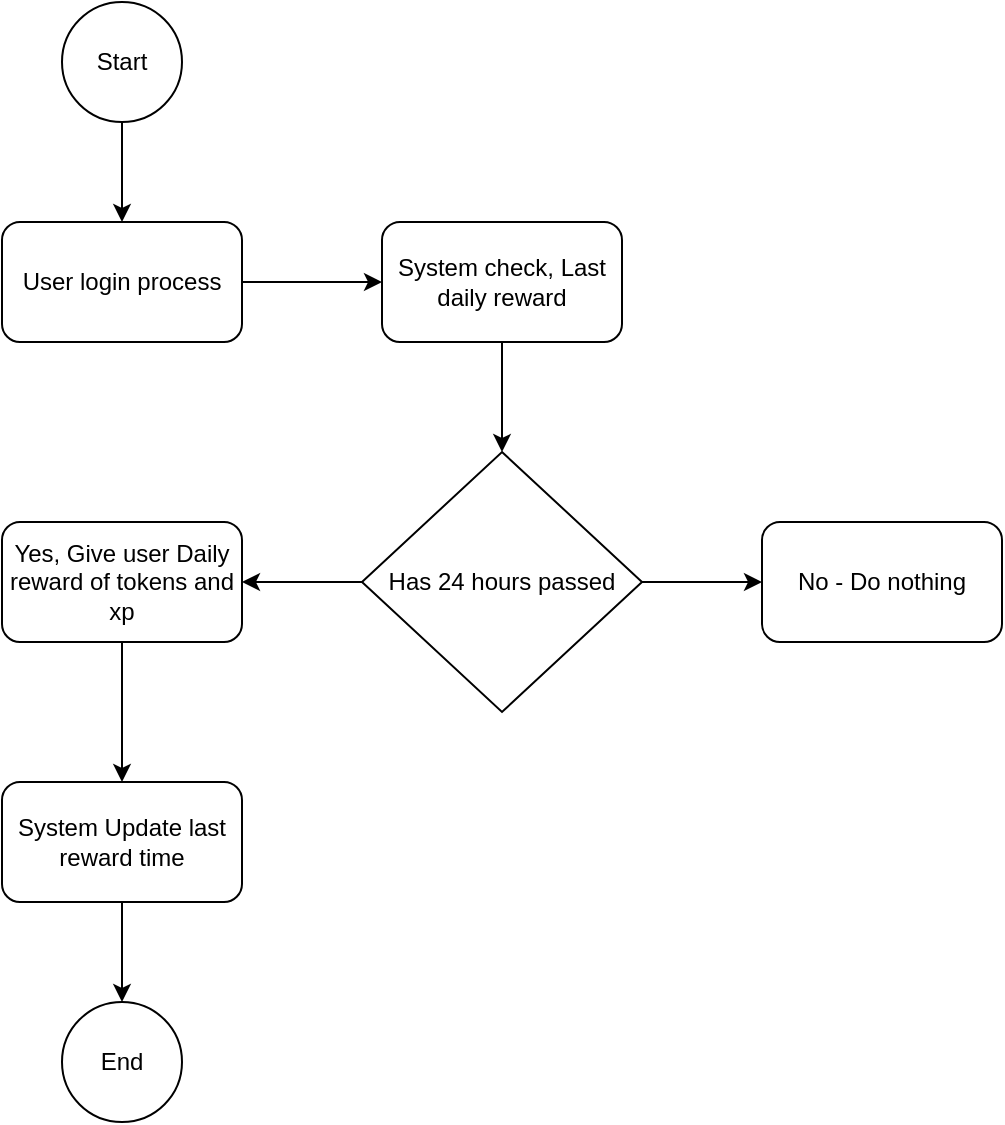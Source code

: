 <mxfile version="26.0.11">
  <diagram name="Page-1" id="d-wwI_X9RKu46ofJgFMJ">
    <mxGraphModel dx="1434" dy="772" grid="1" gridSize="10" guides="1" tooltips="1" connect="1" arrows="1" fold="1" page="1" pageScale="1" pageWidth="850" pageHeight="1100" math="0" shadow="0">
      <root>
        <mxCell id="0" />
        <mxCell id="1" parent="0" />
        <mxCell id="XPSIegx5KjNXDt0aVGfi-2" value="Start" style="ellipse;whiteSpace=wrap;html=1;aspect=fixed;" vertex="1" parent="1">
          <mxGeometry x="130" y="140" width="60" height="60" as="geometry" />
        </mxCell>
        <mxCell id="XPSIegx5KjNXDt0aVGfi-3" value="User login process" style="rounded=1;whiteSpace=wrap;html=1;" vertex="1" parent="1">
          <mxGeometry x="100" y="250" width="120" height="60" as="geometry" />
        </mxCell>
        <mxCell id="XPSIegx5KjNXDt0aVGfi-4" value="Yes, Give user Daily reward of tokens and xp" style="rounded=1;whiteSpace=wrap;html=1;" vertex="1" parent="1">
          <mxGeometry x="100" y="400" width="120" height="60" as="geometry" />
        </mxCell>
        <mxCell id="XPSIegx5KjNXDt0aVGfi-5" value="System check, Last daily reward" style="rounded=1;whiteSpace=wrap;html=1;" vertex="1" parent="1">
          <mxGeometry x="290" y="250" width="120" height="60" as="geometry" />
        </mxCell>
        <mxCell id="XPSIegx5KjNXDt0aVGfi-6" value="No - Do nothing" style="rounded=1;whiteSpace=wrap;html=1;" vertex="1" parent="1">
          <mxGeometry x="480" y="400" width="120" height="60" as="geometry" />
        </mxCell>
        <mxCell id="XPSIegx5KjNXDt0aVGfi-7" value="Has 24 hours passed" style="rhombus;whiteSpace=wrap;html=1;" vertex="1" parent="1">
          <mxGeometry x="280" y="365" width="140" height="130" as="geometry" />
        </mxCell>
        <mxCell id="XPSIegx5KjNXDt0aVGfi-8" value="System Update last reward time" style="rounded=1;whiteSpace=wrap;html=1;" vertex="1" parent="1">
          <mxGeometry x="100" y="530" width="120" height="60" as="geometry" />
        </mxCell>
        <mxCell id="XPSIegx5KjNXDt0aVGfi-9" value="" style="endArrow=classic;html=1;rounded=0;entryX=0;entryY=0.5;entryDx=0;entryDy=0;exitX=1;exitY=0.5;exitDx=0;exitDy=0;" edge="1" parent="1" source="XPSIegx5KjNXDt0aVGfi-7" target="XPSIegx5KjNXDt0aVGfi-6">
          <mxGeometry width="50" height="50" relative="1" as="geometry">
            <mxPoint x="450" y="460" as="sourcePoint" />
            <mxPoint x="450" y="370" as="targetPoint" />
          </mxGeometry>
        </mxCell>
        <mxCell id="XPSIegx5KjNXDt0aVGfi-10" value="" style="endArrow=classic;html=1;rounded=0;exitX=0.5;exitY=1;exitDx=0;exitDy=0;entryX=0.5;entryY=0;entryDx=0;entryDy=0;" edge="1" parent="1" source="XPSIegx5KjNXDt0aVGfi-5" target="XPSIegx5KjNXDt0aVGfi-7">
          <mxGeometry width="50" height="50" relative="1" as="geometry">
            <mxPoint x="400" y="420" as="sourcePoint" />
            <mxPoint x="450" y="370" as="targetPoint" />
          </mxGeometry>
        </mxCell>
        <mxCell id="XPSIegx5KjNXDt0aVGfi-11" value="" style="endArrow=classic;html=1;rounded=0;entryX=0.5;entryY=0;entryDx=0;entryDy=0;exitX=0.5;exitY=1;exitDx=0;exitDy=0;" edge="1" parent="1" source="XPSIegx5KjNXDt0aVGfi-2" target="XPSIegx5KjNXDt0aVGfi-3">
          <mxGeometry width="50" height="50" relative="1" as="geometry">
            <mxPoint x="400" y="420" as="sourcePoint" />
            <mxPoint x="450" y="370" as="targetPoint" />
          </mxGeometry>
        </mxCell>
        <mxCell id="XPSIegx5KjNXDt0aVGfi-12" value="" style="endArrow=classic;html=1;rounded=0;exitX=1;exitY=0.5;exitDx=0;exitDy=0;entryX=0;entryY=0.5;entryDx=0;entryDy=0;" edge="1" parent="1" source="XPSIegx5KjNXDt0aVGfi-3" target="XPSIegx5KjNXDt0aVGfi-5">
          <mxGeometry width="50" height="50" relative="1" as="geometry">
            <mxPoint x="400" y="420" as="sourcePoint" />
            <mxPoint x="450" y="370" as="targetPoint" />
          </mxGeometry>
        </mxCell>
        <mxCell id="XPSIegx5KjNXDt0aVGfi-13" value="" style="endArrow=classic;html=1;rounded=0;exitX=0;exitY=0.5;exitDx=0;exitDy=0;entryX=1;entryY=0.5;entryDx=0;entryDy=0;" edge="1" parent="1" source="XPSIegx5KjNXDt0aVGfi-7" target="XPSIegx5KjNXDt0aVGfi-4">
          <mxGeometry width="50" height="50" relative="1" as="geometry">
            <mxPoint x="400" y="420" as="sourcePoint" />
            <mxPoint x="450" y="370" as="targetPoint" />
          </mxGeometry>
        </mxCell>
        <mxCell id="XPSIegx5KjNXDt0aVGfi-14" value="" style="endArrow=classic;html=1;rounded=0;exitX=0.5;exitY=1;exitDx=0;exitDy=0;" edge="1" parent="1" source="XPSIegx5KjNXDt0aVGfi-4" target="XPSIegx5KjNXDt0aVGfi-8">
          <mxGeometry width="50" height="50" relative="1" as="geometry">
            <mxPoint x="400" y="420" as="sourcePoint" />
            <mxPoint x="450" y="370" as="targetPoint" />
          </mxGeometry>
        </mxCell>
        <mxCell id="XPSIegx5KjNXDt0aVGfi-15" value="End" style="ellipse;whiteSpace=wrap;html=1;aspect=fixed;" vertex="1" parent="1">
          <mxGeometry x="130" y="640" width="60" height="60" as="geometry" />
        </mxCell>
        <mxCell id="XPSIegx5KjNXDt0aVGfi-16" value="" style="endArrow=classic;html=1;rounded=0;exitX=0.5;exitY=1;exitDx=0;exitDy=0;entryX=0.5;entryY=0;entryDx=0;entryDy=0;" edge="1" parent="1" source="XPSIegx5KjNXDt0aVGfi-8" target="XPSIegx5KjNXDt0aVGfi-15">
          <mxGeometry width="50" height="50" relative="1" as="geometry">
            <mxPoint x="400" y="420" as="sourcePoint" />
            <mxPoint x="450" y="370" as="targetPoint" />
          </mxGeometry>
        </mxCell>
      </root>
    </mxGraphModel>
  </diagram>
</mxfile>
